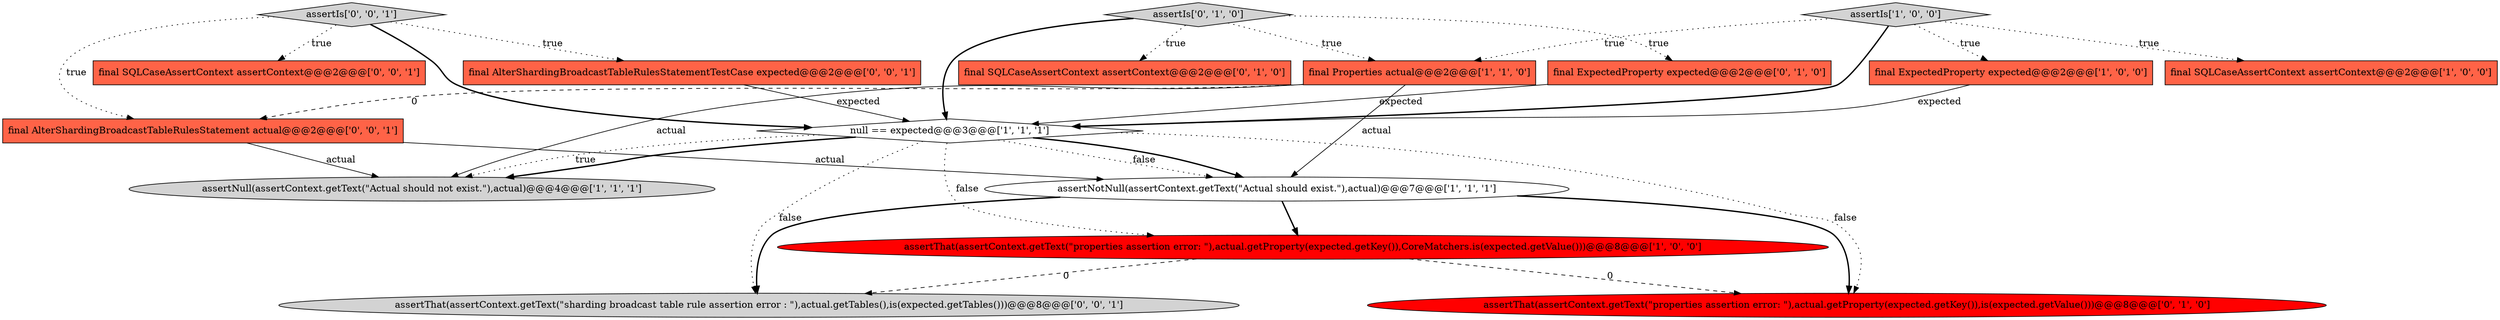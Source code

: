 digraph {
10 [style = filled, label = "assertThat(assertContext.getText(\"properties assertion error: \"),actual.getProperty(expected.getKey()),is(expected.getValue()))@@@8@@@['0', '1', '0']", fillcolor = red, shape = ellipse image = "AAA1AAABBB2BBB"];
5 [style = filled, label = "null == expected@@@3@@@['1', '1', '1']", fillcolor = white, shape = diamond image = "AAA0AAABBB1BBB"];
12 [style = filled, label = "final AlterShardingBroadcastTableRulesStatementTestCase expected@@@2@@@['0', '0', '1']", fillcolor = tomato, shape = box image = "AAA0AAABBB3BBB"];
8 [style = filled, label = "final ExpectedProperty expected@@@2@@@['0', '1', '0']", fillcolor = tomato, shape = box image = "AAA0AAABBB2BBB"];
4 [style = filled, label = "final Properties actual@@@2@@@['1', '1', '0']", fillcolor = tomato, shape = box image = "AAA0AAABBB1BBB"];
2 [style = filled, label = "assertNotNull(assertContext.getText(\"Actual should exist.\"),actual)@@@7@@@['1', '1', '1']", fillcolor = white, shape = ellipse image = "AAA0AAABBB1BBB"];
3 [style = filled, label = "final SQLCaseAssertContext assertContext@@@2@@@['1', '0', '0']", fillcolor = tomato, shape = box image = "AAA0AAABBB1BBB"];
7 [style = filled, label = "assertThat(assertContext.getText(\"properties assertion error: \"),actual.getProperty(expected.getKey()),CoreMatchers.is(expected.getValue()))@@@8@@@['1', '0', '0']", fillcolor = red, shape = ellipse image = "AAA1AAABBB1BBB"];
9 [style = filled, label = "assertIs['0', '1', '0']", fillcolor = lightgray, shape = diamond image = "AAA0AAABBB2BBB"];
14 [style = filled, label = "assertIs['0', '0', '1']", fillcolor = lightgray, shape = diamond image = "AAA0AAABBB3BBB"];
15 [style = filled, label = "final AlterShardingBroadcastTableRulesStatement actual@@@2@@@['0', '0', '1']", fillcolor = tomato, shape = box image = "AAA0AAABBB3BBB"];
6 [style = filled, label = "assertNull(assertContext.getText(\"Actual should not exist.\"),actual)@@@4@@@['1', '1', '1']", fillcolor = lightgray, shape = ellipse image = "AAA0AAABBB1BBB"];
16 [style = filled, label = "assertThat(assertContext.getText(\"sharding broadcast table rule assertion error : \"),actual.getTables(),is(expected.getTables()))@@@8@@@['0', '0', '1']", fillcolor = lightgray, shape = ellipse image = "AAA0AAABBB3BBB"];
0 [style = filled, label = "assertIs['1', '0', '0']", fillcolor = lightgray, shape = diamond image = "AAA0AAABBB1BBB"];
13 [style = filled, label = "final SQLCaseAssertContext assertContext@@@2@@@['0', '0', '1']", fillcolor = tomato, shape = box image = "AAA0AAABBB3BBB"];
11 [style = filled, label = "final SQLCaseAssertContext assertContext@@@2@@@['0', '1', '0']", fillcolor = tomato, shape = box image = "AAA0AAABBB2BBB"];
1 [style = filled, label = "final ExpectedProperty expected@@@2@@@['1', '0', '0']", fillcolor = tomato, shape = box image = "AAA0AAABBB1BBB"];
12->5 [style = solid, label="expected"];
14->12 [style = dotted, label="true"];
7->16 [style = dashed, label="0"];
9->11 [style = dotted, label="true"];
5->7 [style = dotted, label="false"];
0->4 [style = dotted, label="true"];
4->6 [style = solid, label="actual"];
5->6 [style = dotted, label="true"];
5->10 [style = dotted, label="false"];
2->10 [style = bold, label=""];
14->13 [style = dotted, label="true"];
15->6 [style = solid, label="actual"];
9->8 [style = dotted, label="true"];
5->2 [style = dotted, label="false"];
14->15 [style = dotted, label="true"];
8->5 [style = solid, label="expected"];
5->2 [style = bold, label=""];
4->2 [style = solid, label="actual"];
5->6 [style = bold, label=""];
4->15 [style = dashed, label="0"];
1->5 [style = solid, label="expected"];
5->16 [style = dotted, label="false"];
9->5 [style = bold, label=""];
9->4 [style = dotted, label="true"];
7->10 [style = dashed, label="0"];
0->3 [style = dotted, label="true"];
2->7 [style = bold, label=""];
15->2 [style = solid, label="actual"];
0->5 [style = bold, label=""];
0->1 [style = dotted, label="true"];
14->5 [style = bold, label=""];
2->16 [style = bold, label=""];
}
